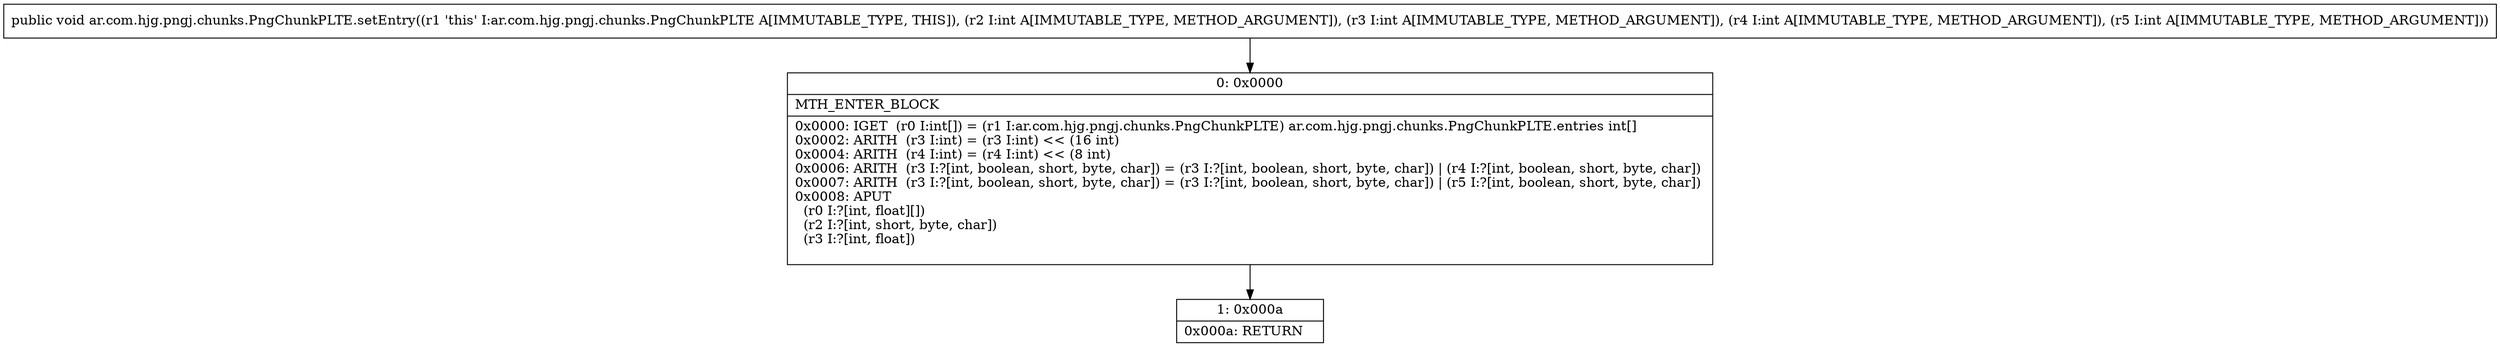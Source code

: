 digraph "CFG forar.com.hjg.pngj.chunks.PngChunkPLTE.setEntry(IIII)V" {
Node_0 [shape=record,label="{0\:\ 0x0000|MTH_ENTER_BLOCK\l|0x0000: IGET  (r0 I:int[]) = (r1 I:ar.com.hjg.pngj.chunks.PngChunkPLTE) ar.com.hjg.pngj.chunks.PngChunkPLTE.entries int[] \l0x0002: ARITH  (r3 I:int) = (r3 I:int) \<\< (16 int) \l0x0004: ARITH  (r4 I:int) = (r4 I:int) \<\< (8 int) \l0x0006: ARITH  (r3 I:?[int, boolean, short, byte, char]) = (r3 I:?[int, boolean, short, byte, char]) \| (r4 I:?[int, boolean, short, byte, char]) \l0x0007: ARITH  (r3 I:?[int, boolean, short, byte, char]) = (r3 I:?[int, boolean, short, byte, char]) \| (r5 I:?[int, boolean, short, byte, char]) \l0x0008: APUT  \l  (r0 I:?[int, float][])\l  (r2 I:?[int, short, byte, char])\l  (r3 I:?[int, float])\l \l}"];
Node_1 [shape=record,label="{1\:\ 0x000a|0x000a: RETURN   \l}"];
MethodNode[shape=record,label="{public void ar.com.hjg.pngj.chunks.PngChunkPLTE.setEntry((r1 'this' I:ar.com.hjg.pngj.chunks.PngChunkPLTE A[IMMUTABLE_TYPE, THIS]), (r2 I:int A[IMMUTABLE_TYPE, METHOD_ARGUMENT]), (r3 I:int A[IMMUTABLE_TYPE, METHOD_ARGUMENT]), (r4 I:int A[IMMUTABLE_TYPE, METHOD_ARGUMENT]), (r5 I:int A[IMMUTABLE_TYPE, METHOD_ARGUMENT])) }"];
MethodNode -> Node_0;
Node_0 -> Node_1;
}

